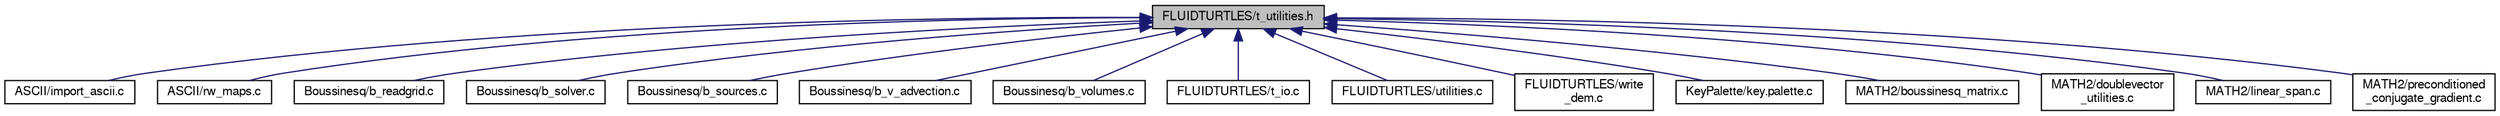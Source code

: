 digraph "FLUIDTURTLES/t_utilities.h"
{
  bgcolor="transparent";
  edge [fontname="FreeSans",fontsize="10",labelfontname="FreeSans",labelfontsize="10"];
  node [fontname="FreeSans",fontsize="10",shape=record];
  Node1 [label="FLUIDTURTLES/t_utilities.h",height=0.2,width=0.4,color="black", fillcolor="grey75", style="filled" fontcolor="black"];
  Node1 -> Node2 [dir="back",color="midnightblue",fontsize="10",style="solid",fontname="FreeSans"];
  Node2 [label="ASCII/import_ascii.c",height=0.2,width=0.4,color="black",URL="$import__ascii_8c.html"];
  Node1 -> Node3 [dir="back",color="midnightblue",fontsize="10",style="solid",fontname="FreeSans"];
  Node3 [label="ASCII/rw_maps.c",height=0.2,width=0.4,color="black",URL="$rw__maps_8c.html"];
  Node1 -> Node4 [dir="back",color="midnightblue",fontsize="10",style="solid",fontname="FreeSans"];
  Node4 [label="Boussinesq/b_readgrid.c",height=0.2,width=0.4,color="black",URL="$b__readgrid_8c.html"];
  Node1 -> Node5 [dir="back",color="midnightblue",fontsize="10",style="solid",fontname="FreeSans"];
  Node5 [label="Boussinesq/b_solver.c",height=0.2,width=0.4,color="black",URL="$b__solver_8c.html"];
  Node1 -> Node6 [dir="back",color="midnightblue",fontsize="10",style="solid",fontname="FreeSans"];
  Node6 [label="Boussinesq/b_sources.c",height=0.2,width=0.4,color="black",URL="$b__sources_8c.html"];
  Node1 -> Node7 [dir="back",color="midnightblue",fontsize="10",style="solid",fontname="FreeSans"];
  Node7 [label="Boussinesq/b_v_advection.c",height=0.2,width=0.4,color="black",URL="$b__v__advection_8c.html"];
  Node1 -> Node8 [dir="back",color="midnightblue",fontsize="10",style="solid",fontname="FreeSans"];
  Node8 [label="Boussinesq/b_volumes.c",height=0.2,width=0.4,color="black",URL="$b__volumes_8c.html"];
  Node1 -> Node9 [dir="back",color="midnightblue",fontsize="10",style="solid",fontname="FreeSans"];
  Node9 [label="FLUIDTURTLES/t_io.c",height=0.2,width=0.4,color="black",URL="$t__io_8c.html"];
  Node1 -> Node10 [dir="back",color="midnightblue",fontsize="10",style="solid",fontname="FreeSans"];
  Node10 [label="FLUIDTURTLES/utilities.c",height=0.2,width=0.4,color="black",URL="$utilities_8c.html"];
  Node1 -> Node11 [dir="back",color="midnightblue",fontsize="10",style="solid",fontname="FreeSans"];
  Node11 [label="FLUIDTURTLES/write\l_dem.c",height=0.2,width=0.4,color="black",URL="$write__dem_8c.html"];
  Node1 -> Node12 [dir="back",color="midnightblue",fontsize="10",style="solid",fontname="FreeSans"];
  Node12 [label="KeyPalette/key.palette.c",height=0.2,width=0.4,color="black",URL="$key_8palette_8c.html"];
  Node1 -> Node13 [dir="back",color="midnightblue",fontsize="10",style="solid",fontname="FreeSans"];
  Node13 [label="MATH2/boussinesq_matrix.c",height=0.2,width=0.4,color="black",URL="$boussinesq__matrix_8c.html"];
  Node1 -> Node14 [dir="back",color="midnightblue",fontsize="10",style="solid",fontname="FreeSans"];
  Node14 [label="MATH2/doublevector\l_utilities.c",height=0.2,width=0.4,color="black",URL="$doublevector__utilities_8c.html"];
  Node1 -> Node15 [dir="back",color="midnightblue",fontsize="10",style="solid",fontname="FreeSans"];
  Node15 [label="MATH2/linear_span.c",height=0.2,width=0.4,color="black",URL="$linear__span_8c.html"];
  Node1 -> Node16 [dir="back",color="midnightblue",fontsize="10",style="solid",fontname="FreeSans"];
  Node16 [label="MATH2/preconditioned\l_conjugate_gradient.c",height=0.2,width=0.4,color="black",URL="$preconditioned__conjugate__gradient_8c.html"];
}

